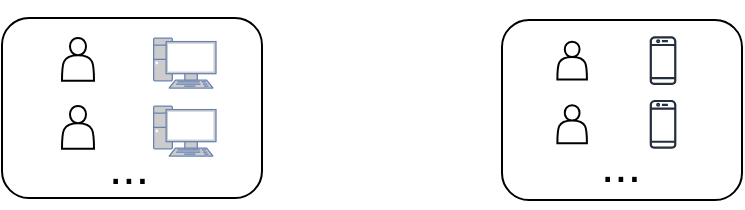 <mxfile version="24.7.7">
  <diagram name="Page-1" id="8zw5VhUZoTimOw7jOVcD">
    <mxGraphModel dx="607" dy="299" grid="1" gridSize="10" guides="1" tooltips="1" connect="1" arrows="1" fold="1" page="1" pageScale="1" pageWidth="827" pageHeight="1169" math="0" shadow="0">
      <root>
        <mxCell id="0" />
        <mxCell id="1" parent="0" />
        <mxCell id="nQkFL-LTsohjlu-ssoi7-24" value="" style="group" vertex="1" connectable="0" parent="1">
          <mxGeometry x="250" y="73" width="125" height="85" as="geometry" />
        </mxCell>
        <mxCell id="nQkFL-LTsohjlu-ssoi7-8" value="" style="group" vertex="1" connectable="0" parent="nQkFL-LTsohjlu-ssoi7-24">
          <mxGeometry width="125" height="80" as="geometry" />
        </mxCell>
        <mxCell id="nQkFL-LTsohjlu-ssoi7-2" value="" style="fontColor=#0066CC;verticalAlign=top;verticalLabelPosition=bottom;labelPosition=center;align=center;html=1;outlineConnect=0;fillColor=#CCCCCC;strokeColor=#6881B3;gradientColor=none;gradientDirection=north;strokeWidth=2;shape=mxgraph.networks.pc;" vertex="1" parent="nQkFL-LTsohjlu-ssoi7-8">
          <mxGeometry x="45.824" width="31.176" height="25" as="geometry" />
        </mxCell>
        <mxCell id="nQkFL-LTsohjlu-ssoi7-6" value="" style="shape=actor;whiteSpace=wrap;html=1;" vertex="1" parent="nQkFL-LTsohjlu-ssoi7-8">
          <mxGeometry width="16" height="21.429" as="geometry" />
        </mxCell>
        <mxCell id="nQkFL-LTsohjlu-ssoi7-25" value="" style="rounded=1;whiteSpace=wrap;html=1;fillColor=none;" vertex="1" parent="nQkFL-LTsohjlu-ssoi7-8">
          <mxGeometry x="-30" y="-10" width="130" height="90" as="geometry" />
        </mxCell>
        <mxCell id="nQkFL-LTsohjlu-ssoi7-18" value="" style="group" vertex="1" connectable="0" parent="nQkFL-LTsohjlu-ssoi7-24">
          <mxGeometry y="34" width="120" height="31" as="geometry" />
        </mxCell>
        <mxCell id="nQkFL-LTsohjlu-ssoi7-19" value="" style="fontColor=#0066CC;verticalAlign=top;verticalLabelPosition=bottom;labelPosition=center;align=center;html=1;outlineConnect=0;fillColor=#CCCCCC;strokeColor=#6881B3;gradientColor=none;gradientDirection=north;strokeWidth=2;shape=mxgraph.networks.pc;" vertex="1" parent="nQkFL-LTsohjlu-ssoi7-18">
          <mxGeometry x="45.824" width="31.176" height="25" as="geometry" />
        </mxCell>
        <mxCell id="nQkFL-LTsohjlu-ssoi7-20" value="" style="shape=actor;whiteSpace=wrap;html=1;" vertex="1" parent="nQkFL-LTsohjlu-ssoi7-18">
          <mxGeometry width="16" height="21.429" as="geometry" />
        </mxCell>
        <mxCell id="nQkFL-LTsohjlu-ssoi7-23" value="&lt;font style=&quot;font-size: 24px;&quot;&gt;...&lt;/font&gt;" style="text;html=1;align=center;verticalAlign=middle;resizable=0;points=[];autosize=1;strokeColor=none;fillColor=none;" vertex="1" parent="nQkFL-LTsohjlu-ssoi7-24">
          <mxGeometry x="12.55" y="45" width="40" height="40" as="geometry" />
        </mxCell>
        <mxCell id="nQkFL-LTsohjlu-ssoi7-27" value="" style="group" vertex="1" connectable="0" parent="1">
          <mxGeometry x="470" y="54" width="120" height="100" as="geometry" />
        </mxCell>
        <mxCell id="nQkFL-LTsohjlu-ssoi7-22" value="" style="group" vertex="1" connectable="0" parent="nQkFL-LTsohjlu-ssoi7-27">
          <mxGeometry x="27.692" y="17.658" width="60.102" height="80.342" as="geometry" />
        </mxCell>
        <mxCell id="nQkFL-LTsohjlu-ssoi7-11" value="" style="group" vertex="1" connectable="0" parent="nQkFL-LTsohjlu-ssoi7-22">
          <mxGeometry width="60.102" height="25.383" as="geometry" />
        </mxCell>
        <mxCell id="nQkFL-LTsohjlu-ssoi7-1" value="" style="sketch=0;outlineConnect=0;fontColor=#232F3E;gradientColor=none;fillColor=#232F3D;strokeColor=none;dashed=0;verticalLabelPosition=bottom;verticalAlign=top;align=center;html=1;fontSize=12;fontStyle=0;aspect=fixed;pointerEvents=1;shape=mxgraph.aws4.mobile_client;" vertex="1" parent="nQkFL-LTsohjlu-ssoi7-11">
          <mxGeometry x="46.154" width="13.34" height="25.383" as="geometry" />
        </mxCell>
        <mxCell id="nQkFL-LTsohjlu-ssoi7-10" value="" style="shape=actor;whiteSpace=wrap;html=1;" vertex="1" parent="nQkFL-LTsohjlu-ssoi7-11">
          <mxGeometry y="3.231" width="14.769" height="18.919" as="geometry" />
        </mxCell>
        <mxCell id="nQkFL-LTsohjlu-ssoi7-12" value="" style="group" vertex="1" connectable="0" parent="nQkFL-LTsohjlu-ssoi7-22">
          <mxGeometry y="31.784" width="60.102" height="25.383" as="geometry" />
        </mxCell>
        <mxCell id="nQkFL-LTsohjlu-ssoi7-13" value="" style="sketch=0;outlineConnect=0;fontColor=#232F3E;gradientColor=none;fillColor=#232F3D;strokeColor=none;dashed=0;verticalLabelPosition=bottom;verticalAlign=top;align=center;html=1;fontSize=12;fontStyle=0;aspect=fixed;pointerEvents=1;shape=mxgraph.aws4.mobile_client;" vertex="1" parent="nQkFL-LTsohjlu-ssoi7-12">
          <mxGeometry x="46.154" width="13.34" height="25.383" as="geometry" />
        </mxCell>
        <mxCell id="nQkFL-LTsohjlu-ssoi7-15" value="" style="shape=actor;whiteSpace=wrap;html=1;" vertex="1" parent="nQkFL-LTsohjlu-ssoi7-12">
          <mxGeometry y="3.231" width="14.769" height="18.919" as="geometry" />
        </mxCell>
        <mxCell id="nQkFL-LTsohjlu-ssoi7-21" value="&lt;font style=&quot;font-size: 24px;&quot;&gt;...&lt;/font&gt;" style="text;html=1;align=center;verticalAlign=middle;resizable=0;points=[];autosize=1;strokeColor=none;fillColor=none;" vertex="1" parent="nQkFL-LTsohjlu-ssoi7-22">
          <mxGeometry x="11.077" y="45.027" width="40" height="40" as="geometry" />
        </mxCell>
        <mxCell id="nQkFL-LTsohjlu-ssoi7-26" value="" style="rounded=1;whiteSpace=wrap;html=1;fillColor=none;" vertex="1" parent="nQkFL-LTsohjlu-ssoi7-27">
          <mxGeometry y="10" width="120" height="90" as="geometry" />
        </mxCell>
      </root>
    </mxGraphModel>
  </diagram>
</mxfile>
